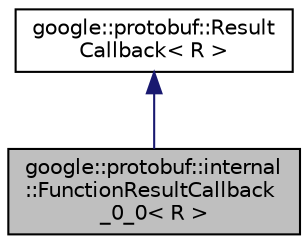 digraph "google::protobuf::internal::FunctionResultCallback_0_0&lt; R &gt;"
{
 // LATEX_PDF_SIZE
  edge [fontname="Helvetica",fontsize="10",labelfontname="Helvetica",labelfontsize="10"];
  node [fontname="Helvetica",fontsize="10",shape=record];
  Node1 [label="google::protobuf::internal\l::FunctionResultCallback\l_0_0\< R \>",height=0.2,width=0.4,color="black", fillcolor="grey75", style="filled", fontcolor="black",tooltip=" "];
  Node2 -> Node1 [dir="back",color="midnightblue",fontsize="10",style="solid",fontname="Helvetica"];
  Node2 [label="google::protobuf::Result\lCallback\< R \>",height=0.2,width=0.4,color="black", fillcolor="white", style="filled",URL="$classgoogle_1_1protobuf_1_1ResultCallback.html",tooltip=" "];
}
